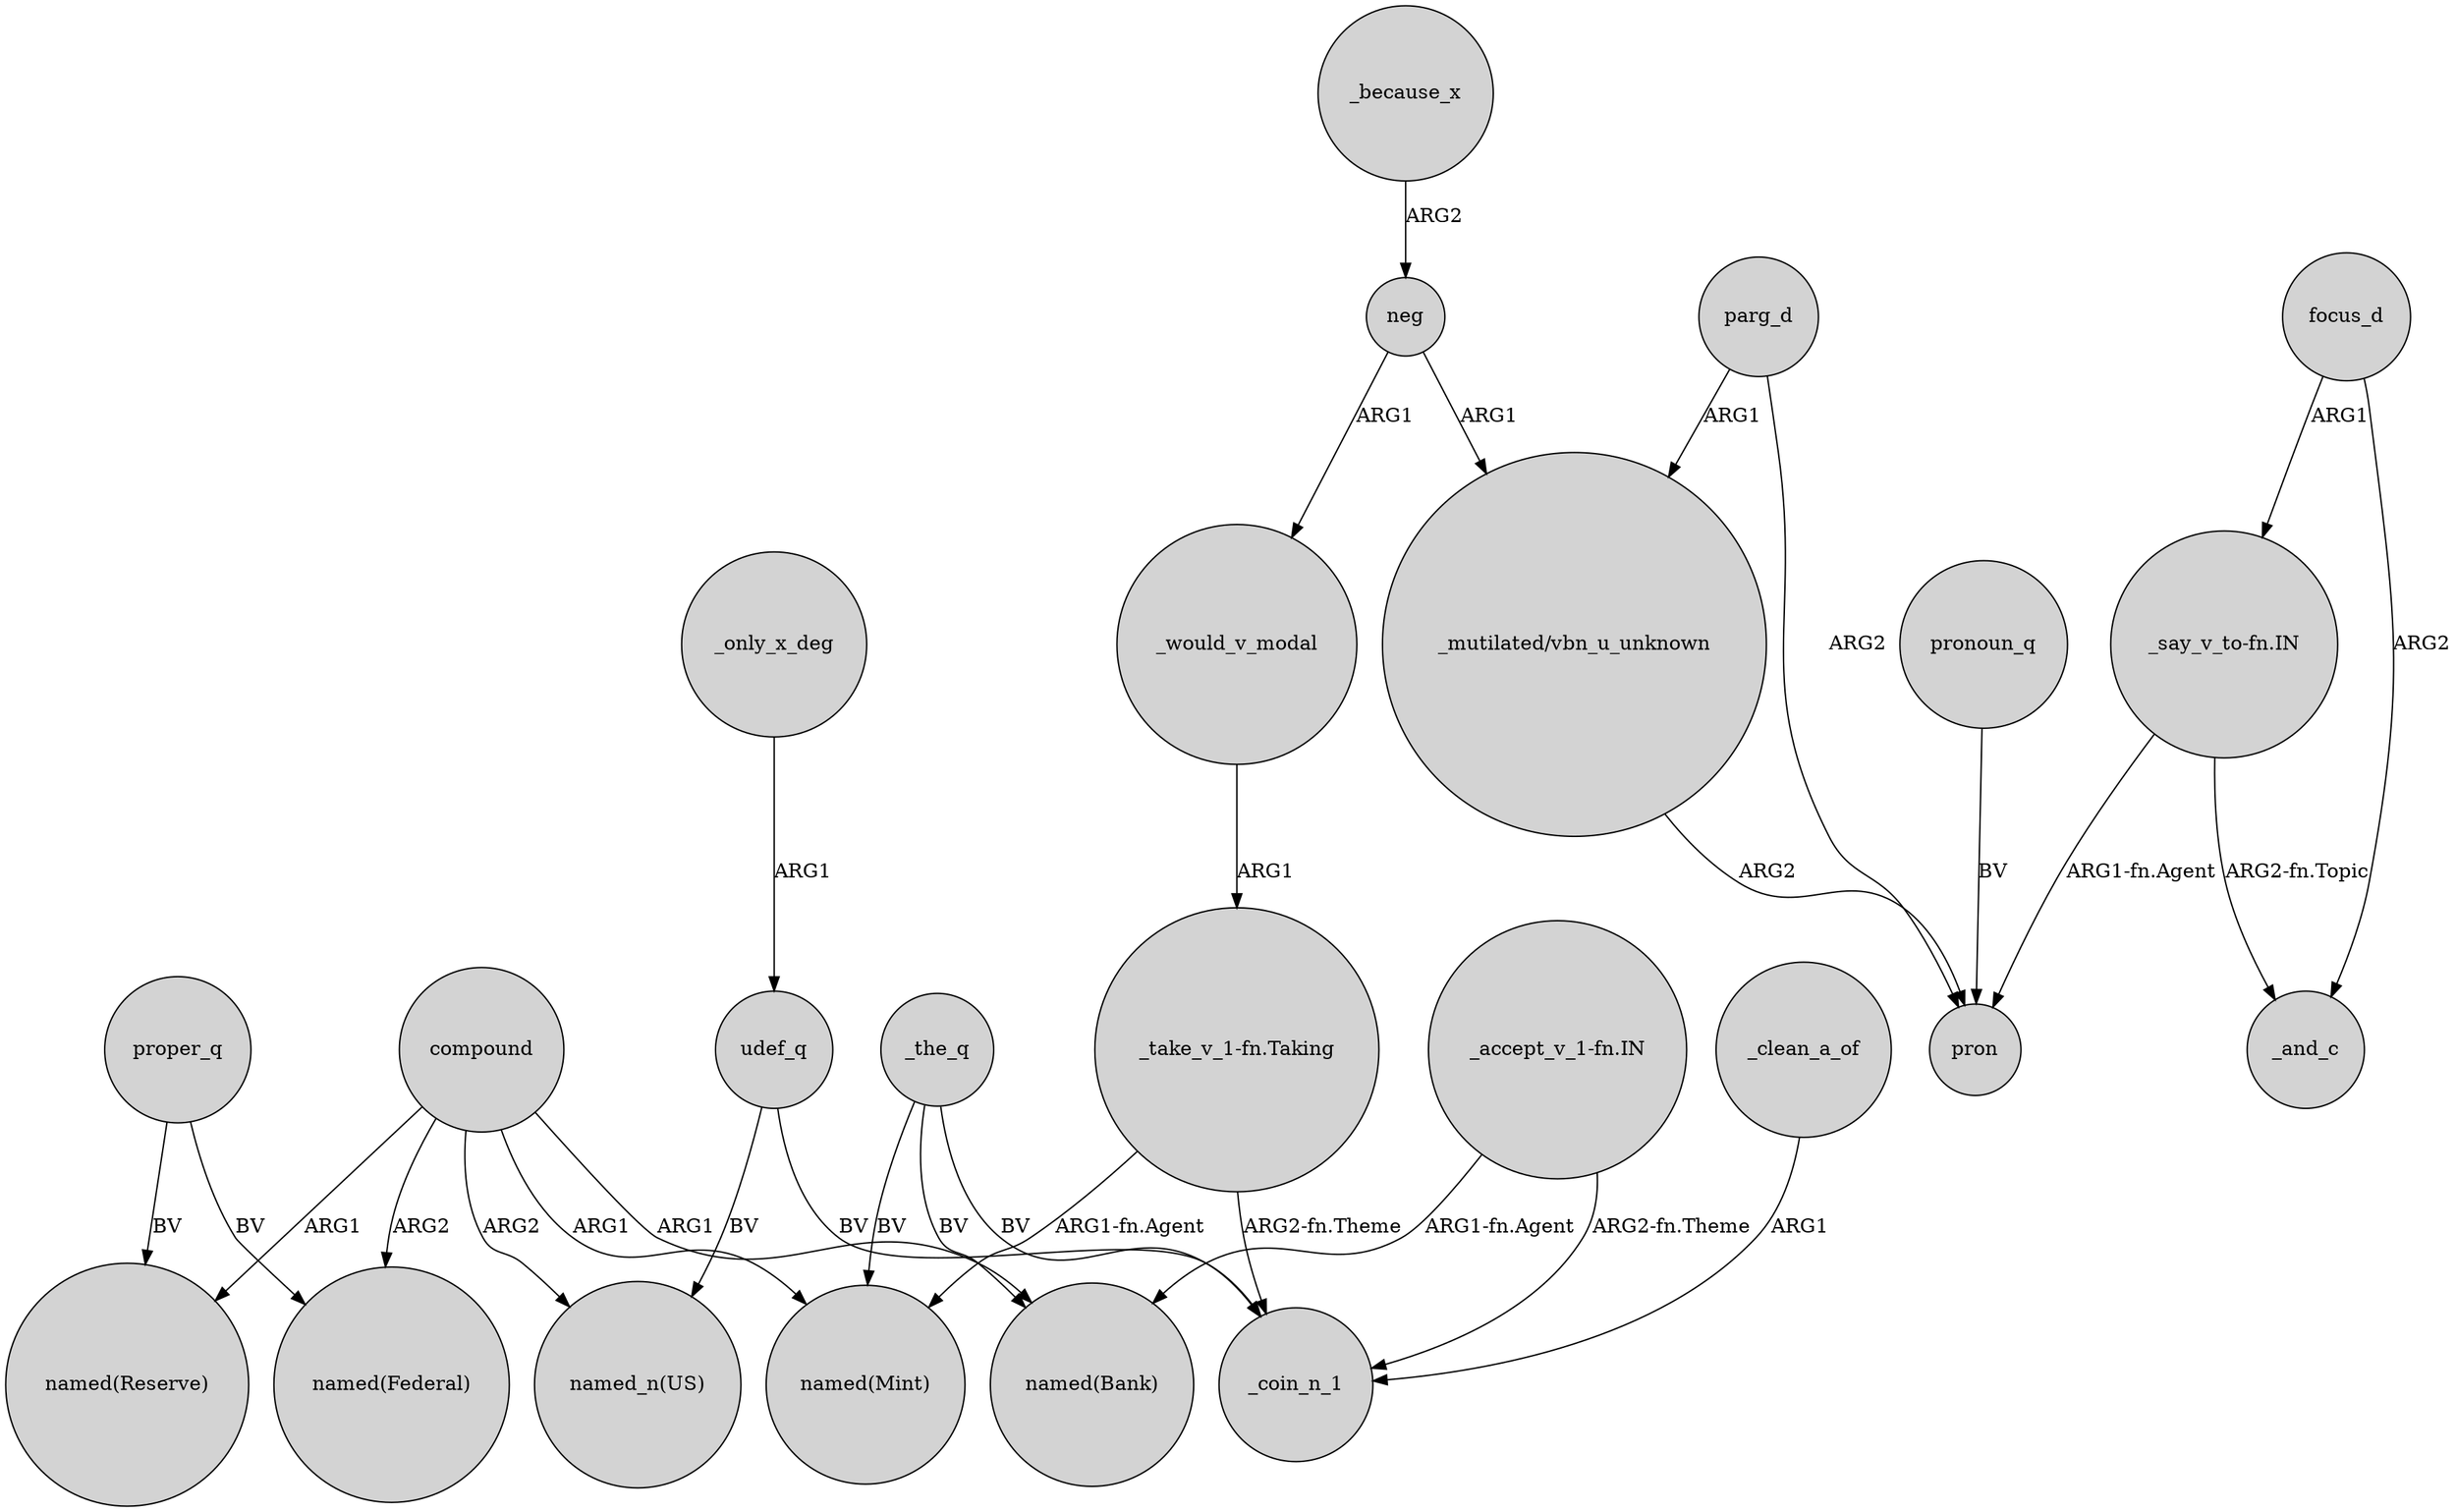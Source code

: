 digraph {
	node [shape=circle style=filled]
	compound -> "named(Reserve)" [label=ARG1]
	parg_d -> "_mutilated/vbn_u_unknown" [label=ARG1]
	_only_x_deg -> udef_q [label=ARG1]
	neg -> _would_v_modal [label=ARG1]
	udef_q -> "named_n(US)" [label=BV]
	proper_q -> "named(Reserve)" [label=BV]
	_the_q -> _coin_n_1 [label=BV]
	_the_q -> "named(Bank)" [label=BV]
	_would_v_modal -> "_take_v_1-fn.Taking" [label=ARG1]
	compound -> "named_n(US)" [label=ARG2]
	focus_d -> _and_c [label=ARG2]
	parg_d -> pron [label=ARG2]
	_because_x -> neg [label=ARG2]
	pronoun_q -> pron [label=BV]
	_the_q -> "named(Mint)" [label=BV]
	"_take_v_1-fn.Taking" -> "named(Mint)" [label="ARG1-fn.Agent"]
	"_mutilated/vbn_u_unknown" -> pron [label=ARG2]
	neg -> "_mutilated/vbn_u_unknown" [label=ARG1]
	"_accept_v_1-fn.IN" -> _coin_n_1 [label="ARG2-fn.Theme"]
	"_say_v_to-fn.IN" -> _and_c [label="ARG2-fn.Topic"]
	proper_q -> "named(Federal)" [label=BV]
	"_say_v_to-fn.IN" -> pron [label="ARG1-fn.Agent"]
	compound -> "named(Bank)" [label=ARG1]
	"_take_v_1-fn.Taking" -> _coin_n_1 [label="ARG2-fn.Theme"]
	compound -> "named(Mint)" [label=ARG1]
	"_accept_v_1-fn.IN" -> "named(Bank)" [label="ARG1-fn.Agent"]
	_clean_a_of -> _coin_n_1 [label=ARG1]
	compound -> "named(Federal)" [label=ARG2]
	udef_q -> _coin_n_1 [label=BV]
	focus_d -> "_say_v_to-fn.IN" [label=ARG1]
}
